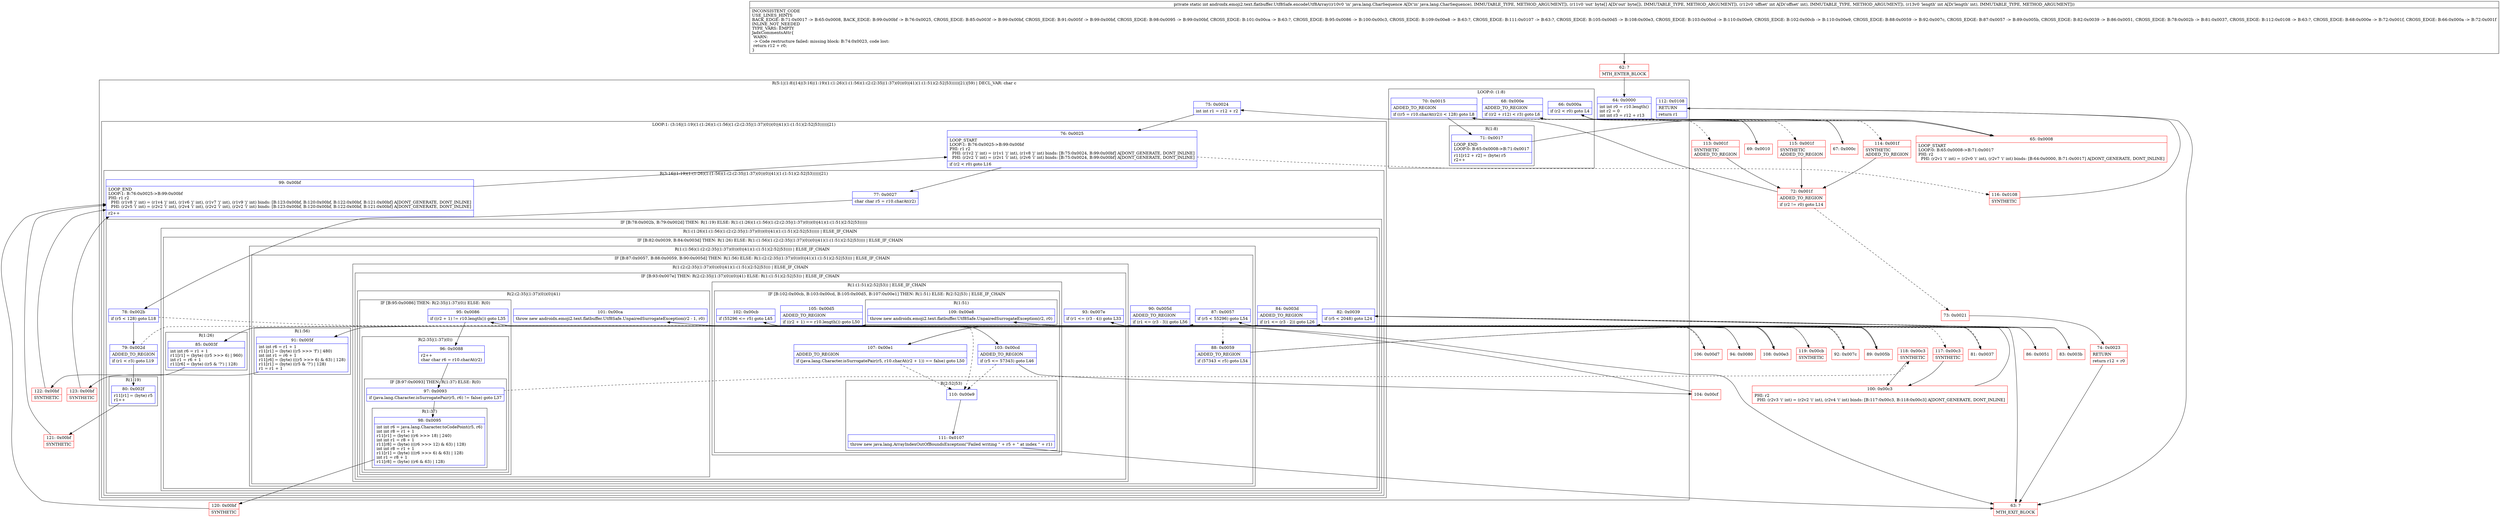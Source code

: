 digraph "CFG forandroidx.emoji2.text.flatbuffer.Utf8Safe.encodeUtf8Array(Ljava\/lang\/CharSequence;[BII)I" {
subgraph cluster_Region_1006888553 {
label = "R(5:1|(1:8)|14|(3:16|(1:19)(1:(1:26)(1:(1:56)(1:(2:(2:35|(1:37)(0))(0)|41)(1:(1:51)(2:52|53)))))|21)|59) | DECL_VAR: char c\l";
node [shape=record,color=blue];
Node_64 [shape=record,label="{64\:\ 0x0000|int int r0 = r10.length()\lint r2 = 0\lint int r3 = r12 + r13\l}"];
subgraph cluster_LoopRegion_849300730 {
label = "LOOP:0: (1:8)";
node [shape=record,color=blue];
Node_66 [shape=record,label="{66\:\ 0x000a|if (r2 \< r0) goto L4\l}"];
Node_68 [shape=record,label="{68\:\ 0x000e|ADDED_TO_REGION\l|if ((r2 + r12) \< r3) goto L6\l}"];
Node_70 [shape=record,label="{70\:\ 0x0015|ADDED_TO_REGION\l|if ((r5 = r10.charAt(r2)) \< 128) goto L8\l}"];
subgraph cluster_Region_143129686 {
label = "R(1:8)";
node [shape=record,color=blue];
Node_71 [shape=record,label="{71\:\ 0x0017|LOOP_END\lLOOP:0: B:65:0x0008\-\>B:71:0x0017\l|r11[r12 + r2] = (byte) r5\lr2++\l}"];
}
}
Node_75 [shape=record,label="{75\:\ 0x0024|int int r1 = r12 + r2\l}"];
subgraph cluster_LoopRegion_1204884445 {
label = "LOOP:1: (3:16|(1:19)(1:(1:26)(1:(1:56)(1:(2:(2:35|(1:37)(0))(0)|41)(1:(1:51)(2:52|53)))))|21)";
node [shape=record,color=blue];
Node_76 [shape=record,label="{76\:\ 0x0025|LOOP_START\lLOOP:1: B:76:0x0025\-\>B:99:0x00bf\lPHI: r1 r2 \l  PHI: (r1v2 'j' int) = (r1v1 'j' int), (r1v8 'j' int) binds: [B:75:0x0024, B:99:0x00bf] A[DONT_GENERATE, DONT_INLINE]\l  PHI: (r2v2 'i' int) = (r2v1 'i' int), (r2v6 'i' int) binds: [B:75:0x0024, B:99:0x00bf] A[DONT_GENERATE, DONT_INLINE]\l|if (r2 \< r0) goto L16\l}"];
subgraph cluster_Region_911660693 {
label = "R(3:16|(1:19)(1:(1:26)(1:(1:56)(1:(2:(2:35|(1:37)(0))(0)|41)(1:(1:51)(2:52|53)))))|21)";
node [shape=record,color=blue];
Node_77 [shape=record,label="{77\:\ 0x0027|char char r5 = r10.charAt(r2)\l}"];
subgraph cluster_IfRegion_1133279259 {
label = "IF [B:78:0x002b, B:79:0x002d] THEN: R(1:19) ELSE: R(1:(1:26)(1:(1:56)(1:(2:(2:35|(1:37)(0))(0)|41)(1:(1:51)(2:52|53)))))";
node [shape=record,color=blue];
Node_78 [shape=record,label="{78\:\ 0x002b|if (r5 \< 128) goto L18\l}"];
Node_79 [shape=record,label="{79\:\ 0x002d|ADDED_TO_REGION\l|if (r1 \< r3) goto L19\l}"];
subgraph cluster_Region_1491836942 {
label = "R(1:19)";
node [shape=record,color=blue];
Node_80 [shape=record,label="{80\:\ 0x002f|r11[r1] = (byte) r5\lr1++\l}"];
}
subgraph cluster_Region_4744078 {
label = "R(1:(1:26)(1:(1:56)(1:(2:(2:35|(1:37)(0))(0)|41)(1:(1:51)(2:52|53))))) | ELSE_IF_CHAIN\l";
node [shape=record,color=blue];
subgraph cluster_IfRegion_1960728944 {
label = "IF [B:82:0x0039, B:84:0x003d] THEN: R(1:26) ELSE: R(1:(1:56)(1:(2:(2:35|(1:37)(0))(0)|41)(1:(1:51)(2:52|53)))) | ELSE_IF_CHAIN\l";
node [shape=record,color=blue];
Node_82 [shape=record,label="{82\:\ 0x0039|if (r5 \< 2048) goto L24\l}"];
Node_84 [shape=record,label="{84\:\ 0x003d|ADDED_TO_REGION\l|if (r1 \<= (r3 \- 2)) goto L26\l}"];
subgraph cluster_Region_1203933741 {
label = "R(1:26)";
node [shape=record,color=blue];
Node_85 [shape=record,label="{85\:\ 0x003f|int int r6 = r1 + 1\lr11[r1] = (byte) ((r5 \>\>\> 6) \| 960)\lint r1 = r6 + 1\lr11[r6] = (byte) ((r5 & '?') \| 128)\l}"];
}
subgraph cluster_Region_368301520 {
label = "R(1:(1:56)(1:(2:(2:35|(1:37)(0))(0)|41)(1:(1:51)(2:52|53)))) | ELSE_IF_CHAIN\l";
node [shape=record,color=blue];
subgraph cluster_IfRegion_246065931 {
label = "IF [B:87:0x0057, B:88:0x0059, B:90:0x005d] THEN: R(1:56) ELSE: R(1:(2:(2:35|(1:37)(0))(0)|41)(1:(1:51)(2:52|53))) | ELSE_IF_CHAIN\l";
node [shape=record,color=blue];
Node_87 [shape=record,label="{87\:\ 0x0057|if (r5 \< 55296) goto L54\l}"];
Node_88 [shape=record,label="{88\:\ 0x0059|ADDED_TO_REGION\l|if (57343 \< r5) goto L54\l}"];
Node_90 [shape=record,label="{90\:\ 0x005d|ADDED_TO_REGION\l|if (r1 \<= (r3 \- 3)) goto L56\l}"];
subgraph cluster_Region_452480942 {
label = "R(1:56)";
node [shape=record,color=blue];
Node_91 [shape=record,label="{91\:\ 0x005f|int int r6 = r1 + 1\lr11[r1] = (byte) ((r5 \>\>\> 'f') \| 480)\lint int r1 = r6 + 1\lr11[r6] = (byte) (((r5 \>\>\> 6) & 63) \| 128)\lr11[r1] = (byte) ((r5 & '?') \| 128)\lr1 = r1 + 1\l}"];
}
subgraph cluster_Region_1419222538 {
label = "R(1:(2:(2:35|(1:37)(0))(0)|41)(1:(1:51)(2:52|53))) | ELSE_IF_CHAIN\l";
node [shape=record,color=blue];
subgraph cluster_IfRegion_982819911 {
label = "IF [B:93:0x007e] THEN: R(2:(2:35|(1:37)(0))(0)|41) ELSE: R(1:(1:51)(2:52|53)) | ELSE_IF_CHAIN\l";
node [shape=record,color=blue];
Node_93 [shape=record,label="{93\:\ 0x007e|if (r1 \<= (r3 \- 4)) goto L33\l}"];
subgraph cluster_Region_309691226 {
label = "R(2:(2:35|(1:37)(0))(0)|41)";
node [shape=record,color=blue];
subgraph cluster_IfRegion_152986130 {
label = "IF [B:95:0x0086] THEN: R(2:35|(1:37)(0)) ELSE: R(0)";
node [shape=record,color=blue];
Node_95 [shape=record,label="{95\:\ 0x0086|if ((r2 + 1) != r10.length()) goto L35\l}"];
subgraph cluster_Region_2044095881 {
label = "R(2:35|(1:37)(0))";
node [shape=record,color=blue];
Node_96 [shape=record,label="{96\:\ 0x0088|r2++\lchar char r6 = r10.charAt(r2)\l}"];
subgraph cluster_IfRegion_1075783820 {
label = "IF [B:97:0x0093] THEN: R(1:37) ELSE: R(0)";
node [shape=record,color=blue];
Node_97 [shape=record,label="{97\:\ 0x0093|if (java.lang.Character.isSurrogatePair(r5, r6) != false) goto L37\l}"];
subgraph cluster_Region_476807256 {
label = "R(1:37)";
node [shape=record,color=blue];
Node_98 [shape=record,label="{98\:\ 0x0095|int int r6 = java.lang.Character.toCodePoint(r5, r6)\lint int r8 = r1 + 1\lr11[r1] = (byte) ((r6 \>\>\> 18) \| 240)\lint int r1 = r8 + 1\lr11[r8] = (byte) (((r6 \>\>\> 12) & 63) \| 128)\lint int r8 = r1 + 1\lr11[r1] = (byte) (((r6 \>\>\> 6) & 63) \| 128)\lint r1 = r8 + 1\lr11[r8] = (byte) ((r6 & 63) \| 128)\l}"];
}
subgraph cluster_Region_137905544 {
label = "R(0)";
node [shape=record,color=blue];
}
}
}
subgraph cluster_Region_1261376274 {
label = "R(0)";
node [shape=record,color=blue];
}
}
Node_101 [shape=record,label="{101\:\ 0x00ca|throw new androidx.emoji2.text.flatbuffer.Utf8Safe.UnpairedSurrogateException(r2 \- 1, r0)\l}"];
}
subgraph cluster_Region_1090061042 {
label = "R(1:(1:51)(2:52|53)) | ELSE_IF_CHAIN\l";
node [shape=record,color=blue];
subgraph cluster_IfRegion_1131343005 {
label = "IF [B:102:0x00cb, B:103:0x00cd, B:105:0x00d5, B:107:0x00e1] THEN: R(1:51) ELSE: R(2:52|53) | ELSE_IF_CHAIN\l";
node [shape=record,color=blue];
Node_102 [shape=record,label="{102\:\ 0x00cb|if (55296 \<= r5) goto L45\l}"];
Node_103 [shape=record,label="{103\:\ 0x00cd|ADDED_TO_REGION\l|if (r5 \<= 57343) goto L46\l}"];
Node_105 [shape=record,label="{105\:\ 0x00d5|ADDED_TO_REGION\l|if ((r2 + 1) == r10.length()) goto L50\l}"];
Node_107 [shape=record,label="{107\:\ 0x00e1|ADDED_TO_REGION\l|if (java.lang.Character.isSurrogatePair(r5, r10.charAt(r2 + 1)) == false) goto L50\l}"];
subgraph cluster_Region_837165011 {
label = "R(1:51)";
node [shape=record,color=blue];
Node_109 [shape=record,label="{109\:\ 0x00e8|throw new androidx.emoji2.text.flatbuffer.Utf8Safe.UnpairedSurrogateException(r2, r0)\l}"];
}
subgraph cluster_Region_11932034 {
label = "R(2:52|53)";
node [shape=record,color=blue];
Node_110 [shape=record,label="{110\:\ 0x00e9}"];
Node_111 [shape=record,label="{111\:\ 0x0107|throw new java.lang.ArrayIndexOutOfBoundsException(\"Failed writing \" + r5 + \" at index \" + r1)\l}"];
}
}
}
}
}
}
}
}
}
}
Node_99 [shape=record,label="{99\:\ 0x00bf|LOOP_END\lLOOP:1: B:76:0x0025\-\>B:99:0x00bf\lPHI: r1 r2 \l  PHI: (r1v8 'j' int) = (r1v4 'j' int), (r1v6 'j' int), (r1v7 'j' int), (r1v9 'j' int) binds: [B:123:0x00bf, B:120:0x00bf, B:122:0x00bf, B:121:0x00bf] A[DONT_GENERATE, DONT_INLINE]\l  PHI: (r2v5 'i' int) = (r2v2 'i' int), (r2v4 'i' int), (r2v2 'i' int), (r2v2 'i' int) binds: [B:123:0x00bf, B:120:0x00bf, B:122:0x00bf, B:121:0x00bf] A[DONT_GENERATE, DONT_INLINE]\l|r2++\l}"];
}
}
Node_112 [shape=record,label="{112\:\ 0x0108|RETURN\l|return r1\l}"];
}
Node_62 [shape=record,color=red,label="{62\:\ ?|MTH_ENTER_BLOCK\l}"];
Node_65 [shape=record,color=red,label="{65\:\ 0x0008|LOOP_START\lLOOP:0: B:65:0x0008\-\>B:71:0x0017\lPHI: r2 \l  PHI: (r2v1 'i' int) = (r2v0 'i' int), (r2v7 'i' int) binds: [B:64:0x0000, B:71:0x0017] A[DONT_GENERATE, DONT_INLINE]\l}"];
Node_67 [shape=record,color=red,label="{67\:\ 0x000c}"];
Node_69 [shape=record,color=red,label="{69\:\ 0x0010}"];
Node_113 [shape=record,color=red,label="{113\:\ 0x001f|SYNTHETIC\lADDED_TO_REGION\l}"];
Node_72 [shape=record,color=red,label="{72\:\ 0x001f|ADDED_TO_REGION\l|if (r2 != r0) goto L14\l}"];
Node_73 [shape=record,color=red,label="{73\:\ 0x0021}"];
Node_74 [shape=record,color=red,label="{74\:\ 0x0023|RETURN\l|return r12 + r0\l}"];
Node_63 [shape=record,color=red,label="{63\:\ ?|MTH_EXIT_BLOCK\l}"];
Node_121 [shape=record,color=red,label="{121\:\ 0x00bf|SYNTHETIC\l}"];
Node_81 [shape=record,color=red,label="{81\:\ 0x0037}"];
Node_83 [shape=record,color=red,label="{83\:\ 0x003b}"];
Node_122 [shape=record,color=red,label="{122\:\ 0x00bf|SYNTHETIC\l}"];
Node_86 [shape=record,color=red,label="{86\:\ 0x0051}"];
Node_92 [shape=record,color=red,label="{92\:\ 0x007c}"];
Node_94 [shape=record,color=red,label="{94\:\ 0x0080}"];
Node_120 [shape=record,color=red,label="{120\:\ 0x00bf|SYNTHETIC\l}"];
Node_118 [shape=record,color=red,label="{118\:\ 0x00c3|SYNTHETIC\l}"];
Node_100 [shape=record,color=red,label="{100\:\ 0x00c3|PHI: r2 \l  PHI: (r2v3 'i' int) = (r2v2 'i' int), (r2v4 'i' int) binds: [B:117:0x00c3, B:118:0x00c3] A[DONT_GENERATE, DONT_INLINE]\l}"];
Node_117 [shape=record,color=red,label="{117\:\ 0x00c3|SYNTHETIC\l}"];
Node_119 [shape=record,color=red,label="{119\:\ 0x00cb|SYNTHETIC\l}"];
Node_104 [shape=record,color=red,label="{104\:\ 0x00cf}"];
Node_106 [shape=record,color=red,label="{106\:\ 0x00d7}"];
Node_108 [shape=record,color=red,label="{108\:\ 0x00e3}"];
Node_89 [shape=record,color=red,label="{89\:\ 0x005b}"];
Node_123 [shape=record,color=red,label="{123\:\ 0x00bf|SYNTHETIC\l}"];
Node_116 [shape=record,color=red,label="{116\:\ 0x0108|SYNTHETIC\l}"];
Node_115 [shape=record,color=red,label="{115\:\ 0x001f|SYNTHETIC\lADDED_TO_REGION\l}"];
Node_114 [shape=record,color=red,label="{114\:\ 0x001f|SYNTHETIC\lADDED_TO_REGION\l}"];
MethodNode[shape=record,label="{private static int androidx.emoji2.text.flatbuffer.Utf8Safe.encodeUtf8Array((r10v0 'in' java.lang.CharSequence A[D('in' java.lang.CharSequence), IMMUTABLE_TYPE, METHOD_ARGUMENT]), (r11v0 'out' byte[] A[D('out' byte[]), IMMUTABLE_TYPE, METHOD_ARGUMENT]), (r12v0 'offset' int A[D('offset' int), IMMUTABLE_TYPE, METHOD_ARGUMENT]), (r13v0 'length' int A[D('length' int), IMMUTABLE_TYPE, METHOD_ARGUMENT]))  | INCONSISTENT_CODE\lUSE_LINES_HINTS\lBACK_EDGE: B:71:0x0017 \-\> B:65:0x0008, BACK_EDGE: B:99:0x00bf \-\> B:76:0x0025, CROSS_EDGE: B:85:0x003f \-\> B:99:0x00bf, CROSS_EDGE: B:91:0x005f \-\> B:99:0x00bf, CROSS_EDGE: B:98:0x0095 \-\> B:99:0x00bf, CROSS_EDGE: B:101:0x00ca \-\> B:63:?, CROSS_EDGE: B:95:0x0086 \-\> B:100:0x00c3, CROSS_EDGE: B:109:0x00e8 \-\> B:63:?, CROSS_EDGE: B:111:0x0107 \-\> B:63:?, CROSS_EDGE: B:105:0x00d5 \-\> B:108:0x00e3, CROSS_EDGE: B:103:0x00cd \-\> B:110:0x00e9, CROSS_EDGE: B:102:0x00cb \-\> B:110:0x00e9, CROSS_EDGE: B:88:0x0059 \-\> B:92:0x007c, CROSS_EDGE: B:87:0x0057 \-\> B:89:0x005b, CROSS_EDGE: B:82:0x0039 \-\> B:86:0x0051, CROSS_EDGE: B:78:0x002b \-\> B:81:0x0037, CROSS_EDGE: B:112:0x0108 \-\> B:63:?, CROSS_EDGE: B:68:0x000e \-\> B:72:0x001f, CROSS_EDGE: B:66:0x000a \-\> B:72:0x001f\lINLINE_NOT_NEEDED\lTYPE_VARS: EMPTY\lJadxCommentsAttr\{\l WARN: \l \-\> Code restructure failed: missing block: B:74:0x0023, code lost:\l    return r12 + r0;\l\}\l}"];
MethodNode -> Node_62;Node_64 -> Node_65;
Node_66 -> Node_67;
Node_66 -> Node_114[style=dashed];
Node_68 -> Node_69;
Node_68 -> Node_115[style=dashed];
Node_70 -> Node_71;
Node_70 -> Node_113[style=dashed];
Node_71 -> Node_65;
Node_75 -> Node_76;
Node_76 -> Node_77;
Node_76 -> Node_116[style=dashed];
Node_77 -> Node_78;
Node_78 -> Node_79;
Node_78 -> Node_81[style=dashed];
Node_79 -> Node_80;
Node_79 -> Node_81[style=dashed];
Node_80 -> Node_121;
Node_82 -> Node_83;
Node_82 -> Node_86[style=dashed];
Node_84 -> Node_85;
Node_84 -> Node_86[style=dashed];
Node_85 -> Node_122;
Node_87 -> Node_88[style=dashed];
Node_87 -> Node_89;
Node_88 -> Node_89;
Node_88 -> Node_92[style=dashed];
Node_90 -> Node_91;
Node_90 -> Node_92[style=dashed];
Node_91 -> Node_123;
Node_93 -> Node_94;
Node_93 -> Node_119[style=dashed];
Node_95 -> Node_96;
Node_95 -> Node_117[style=dashed];
Node_96 -> Node_97;
Node_97 -> Node_98;
Node_97 -> Node_118[style=dashed];
Node_98 -> Node_120;
Node_101 -> Node_63;
Node_102 -> Node_103;
Node_102 -> Node_110[style=dashed];
Node_103 -> Node_104;
Node_103 -> Node_110[style=dashed];
Node_105 -> Node_106[style=dashed];
Node_105 -> Node_108;
Node_107 -> Node_108;
Node_107 -> Node_110[style=dashed];
Node_109 -> Node_63;
Node_110 -> Node_111;
Node_111 -> Node_63;
Node_99 -> Node_76;
Node_112 -> Node_63;
Node_62 -> Node_64;
Node_65 -> Node_66;
Node_67 -> Node_68;
Node_69 -> Node_70;
Node_113 -> Node_72;
Node_72 -> Node_73[style=dashed];
Node_72 -> Node_75;
Node_73 -> Node_74;
Node_74 -> Node_63;
Node_121 -> Node_99;
Node_81 -> Node_82;
Node_83 -> Node_84;
Node_122 -> Node_99;
Node_86 -> Node_87;
Node_92 -> Node_93;
Node_94 -> Node_95;
Node_120 -> Node_99;
Node_118 -> Node_100;
Node_100 -> Node_101;
Node_117 -> Node_100;
Node_119 -> Node_102;
Node_104 -> Node_105;
Node_106 -> Node_107;
Node_108 -> Node_109;
Node_89 -> Node_90;
Node_123 -> Node_99;
Node_116 -> Node_112;
Node_115 -> Node_72;
Node_114 -> Node_72;
}

